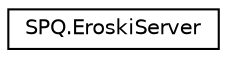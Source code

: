 digraph "Graphical Class Hierarchy"
{
  edge [fontname="Helvetica",fontsize="10",labelfontname="Helvetica",labelfontsize="10"];
  node [fontname="Helvetica",fontsize="10",shape=record];
  rankdir="LR";
  Node0 [label="SPQ.EroskiServer",height=0.2,width=0.4,color="black", fillcolor="white", style="filled",URL="$class_s_p_q_1_1_eroski_server.html"];
}
